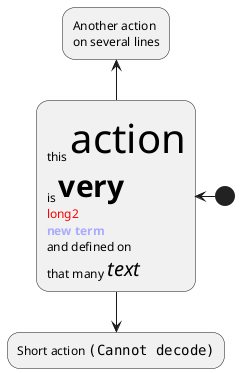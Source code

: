 @startuml
(*) -left-> "this <size:40>action</size>
is <size:30><b>very</b></size>
<color:red>long2</color>
<b><color:#AAAAFF>new term</color></b>
and defined on
that many <i><size:20>text</size></i>" as a1

a1 -up-> "Another action\non several lines"

a1 --> "Short action <img:bike.jpeg>"

@enduml